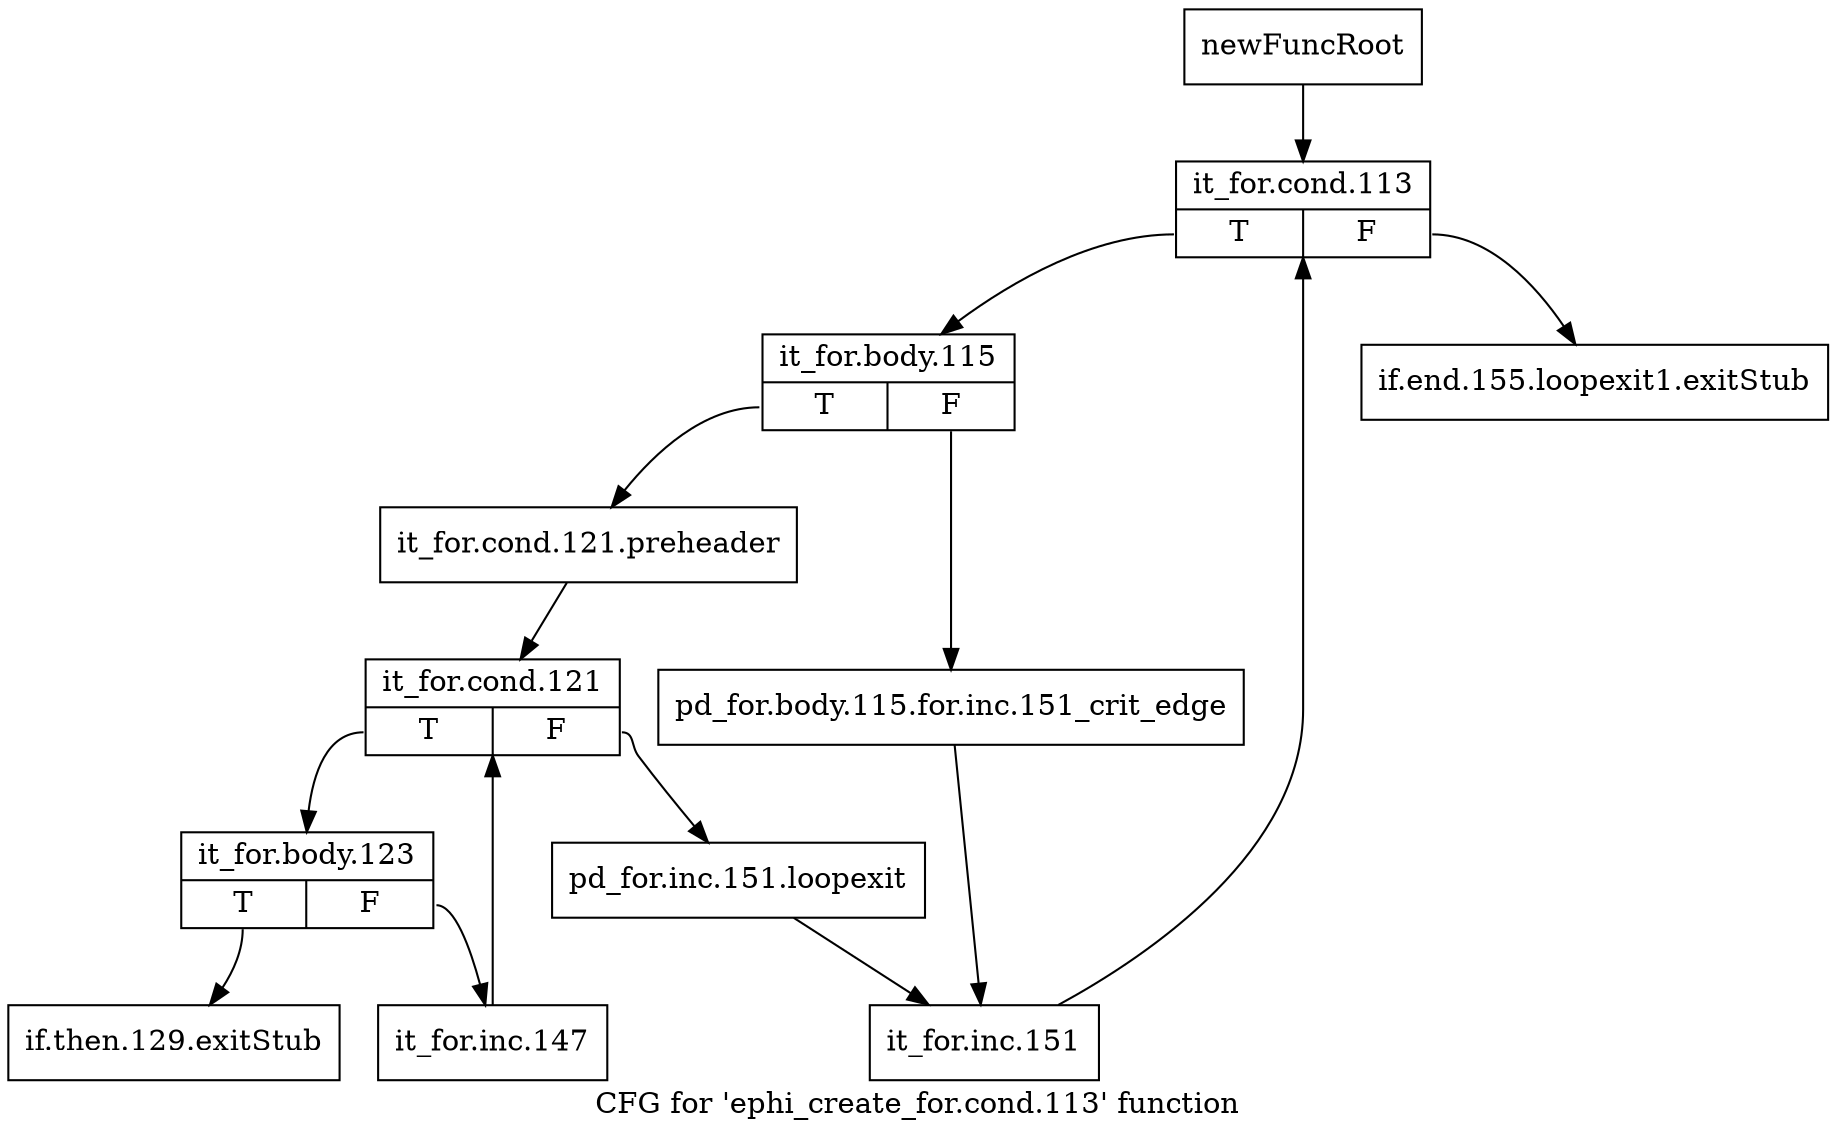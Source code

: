 digraph "CFG for 'ephi_create_for.cond.113' function" {
	label="CFG for 'ephi_create_for.cond.113' function";

	Node0xc2ef970 [shape=record,label="{newFuncRoot}"];
	Node0xc2ef970 -> Node0xc2f02d0;
	Node0xc2f0230 [shape=record,label="{if.end.155.loopexit1.exitStub}"];
	Node0xc2f0280 [shape=record,label="{if.then.129.exitStub}"];
	Node0xc2f02d0 [shape=record,label="{it_for.cond.113|{<s0>T|<s1>F}}"];
	Node0xc2f02d0:s0 -> Node0xc2f0320;
	Node0xc2f02d0:s1 -> Node0xc2f0230;
	Node0xc2f0320 [shape=record,label="{it_for.body.115|{<s0>T|<s1>F}}"];
	Node0xc2f0320:s0 -> Node0xc2f03c0;
	Node0xc2f0320:s1 -> Node0xc2f0370;
	Node0xc2f0370 [shape=record,label="{pd_for.body.115.for.inc.151_crit_edge}"];
	Node0xc2f0370 -> Node0xc2f04b0;
	Node0xc2f03c0 [shape=record,label="{it_for.cond.121.preheader}"];
	Node0xc2f03c0 -> Node0xc2f0410;
	Node0xc2f0410 [shape=record,label="{it_for.cond.121|{<s0>T|<s1>F}}"];
	Node0xc2f0410:s0 -> Node0xc2f0500;
	Node0xc2f0410:s1 -> Node0xc2f0460;
	Node0xc2f0460 [shape=record,label="{pd_for.inc.151.loopexit}"];
	Node0xc2f0460 -> Node0xc2f04b0;
	Node0xc2f04b0 [shape=record,label="{it_for.inc.151}"];
	Node0xc2f04b0 -> Node0xc2f02d0;
	Node0xc2f0500 [shape=record,label="{it_for.body.123|{<s0>T|<s1>F}}"];
	Node0xc2f0500:s0 -> Node0xc2f0280;
	Node0xc2f0500:s1 -> Node0xc2f0550;
	Node0xc2f0550 [shape=record,label="{it_for.inc.147}"];
	Node0xc2f0550 -> Node0xc2f0410;
}
